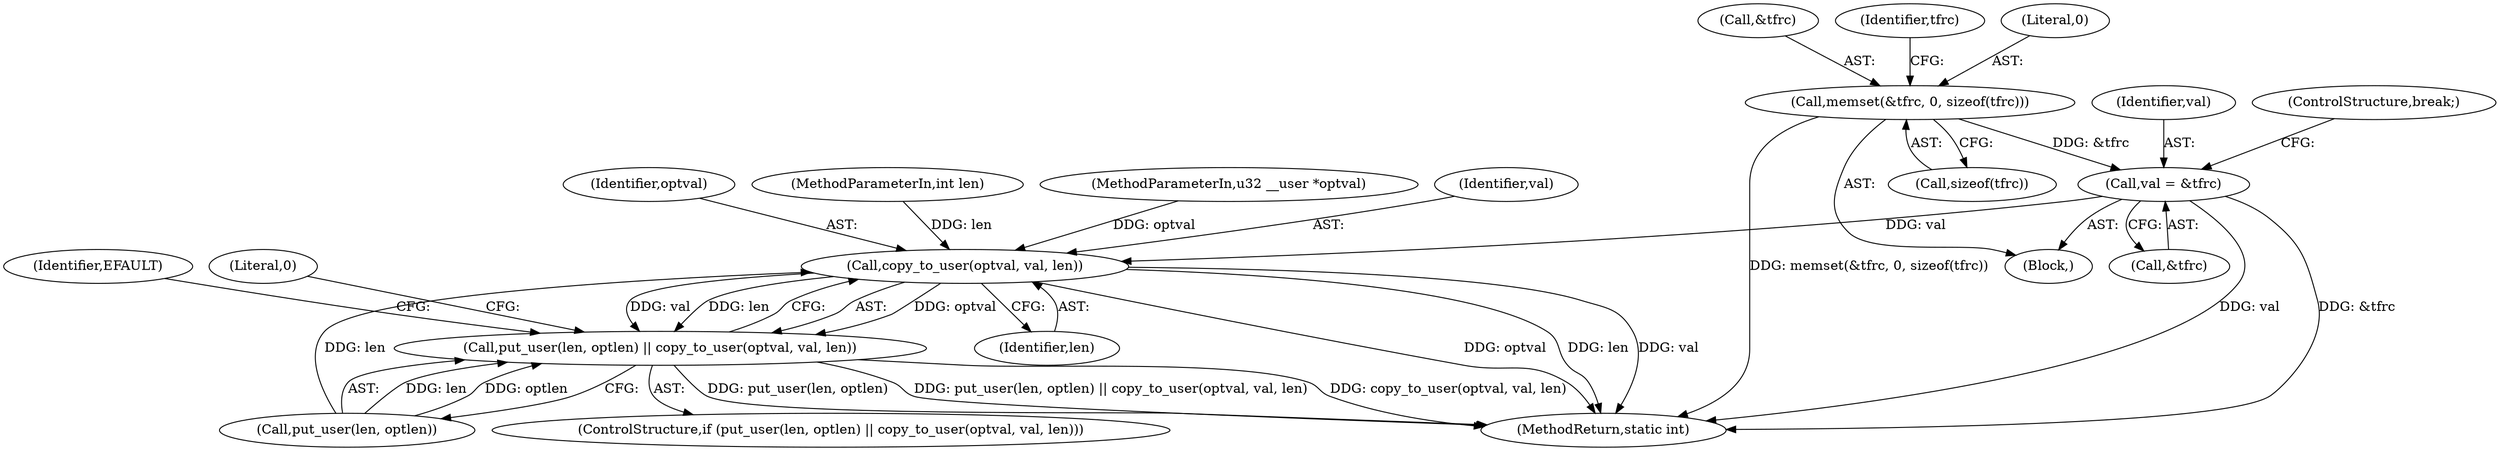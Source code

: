 digraph "0_linux_7b07f8eb75aa3097cdfd4f6eac3da49db787381d@pointer" {
"1000185" [label="(Call,val = &tfrc)"];
"1000126" [label="(Call,memset(&tfrc, 0, sizeof(tfrc)))"];
"1000199" [label="(Call,copy_to_user(optval, val, len))"];
"1000195" [label="(Call,put_user(len, optlen) || copy_to_user(optval, val, len))"];
"1000187" [label="(Call,&tfrc)"];
"1000208" [label="(MethodReturn,static int)"];
"1000130" [label="(Call,sizeof(tfrc))"];
"1000202" [label="(Identifier,len)"];
"1000127" [label="(Call,&tfrc)"];
"1000126" [label="(Call,memset(&tfrc, 0, sizeof(tfrc)))"];
"1000189" [label="(ControlStructure,break;)"];
"1000201" [label="(Identifier,val)"];
"1000207" [label="(Literal,0)"];
"1000196" [label="(Call,put_user(len, optlen))"];
"1000200" [label="(Identifier,optval)"];
"1000194" [label="(ControlStructure,if (put_user(len, optlen) || copy_to_user(optval, val, len)))"];
"1000205" [label="(Identifier,EFAULT)"];
"1000199" [label="(Call,copy_to_user(optval, val, len))"];
"1000195" [label="(Call,put_user(len, optlen) || copy_to_user(optval, val, len))"];
"1000103" [label="(MethodParameterIn,int len)"];
"1000116" [label="(Block,)"];
"1000186" [label="(Identifier,val)"];
"1000185" [label="(Call,val = &tfrc)"];
"1000104" [label="(MethodParameterIn,u32 __user *optval)"];
"1000134" [label="(Identifier,tfrc)"];
"1000129" [label="(Literal,0)"];
"1000185" -> "1000116"  [label="AST: "];
"1000185" -> "1000187"  [label="CFG: "];
"1000186" -> "1000185"  [label="AST: "];
"1000187" -> "1000185"  [label="AST: "];
"1000189" -> "1000185"  [label="CFG: "];
"1000185" -> "1000208"  [label="DDG: &tfrc"];
"1000185" -> "1000208"  [label="DDG: val"];
"1000126" -> "1000185"  [label="DDG: &tfrc"];
"1000185" -> "1000199"  [label="DDG: val"];
"1000126" -> "1000116"  [label="AST: "];
"1000126" -> "1000130"  [label="CFG: "];
"1000127" -> "1000126"  [label="AST: "];
"1000129" -> "1000126"  [label="AST: "];
"1000130" -> "1000126"  [label="AST: "];
"1000134" -> "1000126"  [label="CFG: "];
"1000126" -> "1000208"  [label="DDG: memset(&tfrc, 0, sizeof(tfrc))"];
"1000199" -> "1000195"  [label="AST: "];
"1000199" -> "1000202"  [label="CFG: "];
"1000200" -> "1000199"  [label="AST: "];
"1000201" -> "1000199"  [label="AST: "];
"1000202" -> "1000199"  [label="AST: "];
"1000195" -> "1000199"  [label="CFG: "];
"1000199" -> "1000208"  [label="DDG: val"];
"1000199" -> "1000208"  [label="DDG: optval"];
"1000199" -> "1000208"  [label="DDG: len"];
"1000199" -> "1000195"  [label="DDG: optval"];
"1000199" -> "1000195"  [label="DDG: val"];
"1000199" -> "1000195"  [label="DDG: len"];
"1000104" -> "1000199"  [label="DDG: optval"];
"1000196" -> "1000199"  [label="DDG: len"];
"1000103" -> "1000199"  [label="DDG: len"];
"1000195" -> "1000194"  [label="AST: "];
"1000195" -> "1000196"  [label="CFG: "];
"1000196" -> "1000195"  [label="AST: "];
"1000205" -> "1000195"  [label="CFG: "];
"1000207" -> "1000195"  [label="CFG: "];
"1000195" -> "1000208"  [label="DDG: put_user(len, optlen) || copy_to_user(optval, val, len)"];
"1000195" -> "1000208"  [label="DDG: copy_to_user(optval, val, len)"];
"1000195" -> "1000208"  [label="DDG: put_user(len, optlen)"];
"1000196" -> "1000195"  [label="DDG: len"];
"1000196" -> "1000195"  [label="DDG: optlen"];
}
